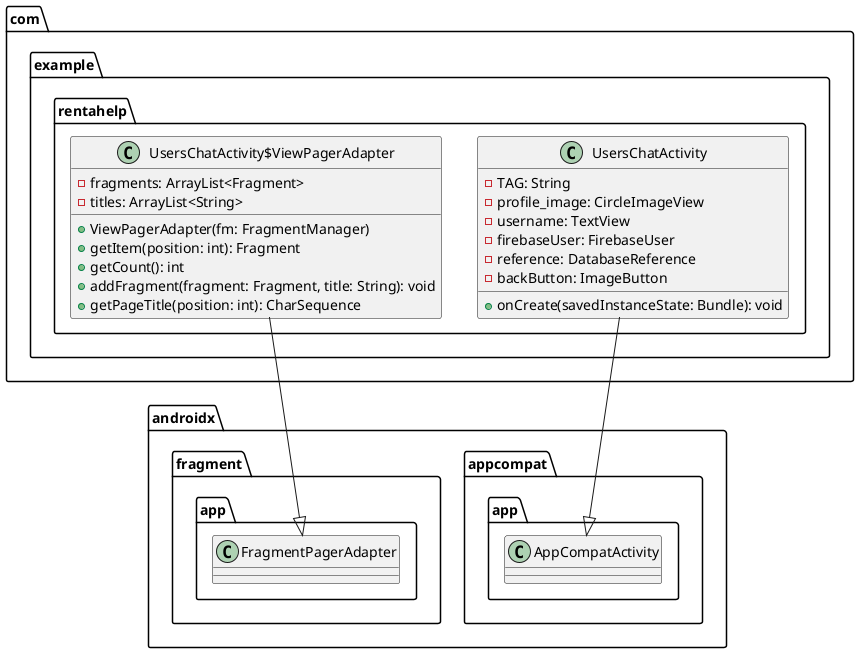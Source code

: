@startuml

package com.example.rentahelp {
    class UsersChatActivity {
        - TAG: String
        - profile_image: CircleImageView
        - username: TextView
        - firebaseUser: FirebaseUser
        - reference: DatabaseReference
        - backButton: ImageButton
        + onCreate(savedInstanceState: Bundle): void
    }

    class UsersChatActivity$ViewPagerAdapter {
        - fragments: ArrayList<Fragment>
        - titles: ArrayList<String>
        + ViewPagerAdapter(fm: FragmentManager)
        + getItem(position: int): Fragment
        + getCount(): int
        + addFragment(fragment: Fragment, title: String): void
        + getPageTitle(position: int): CharSequence
    }
}

com.example.rentahelp.UsersChatActivity --|> androidx.appcompat.app.AppCompatActivity
com.example.rentahelp.UsersChatActivity$ViewPagerAdapter --|> androidx.fragment.app.FragmentPagerAdapter

@enduml

